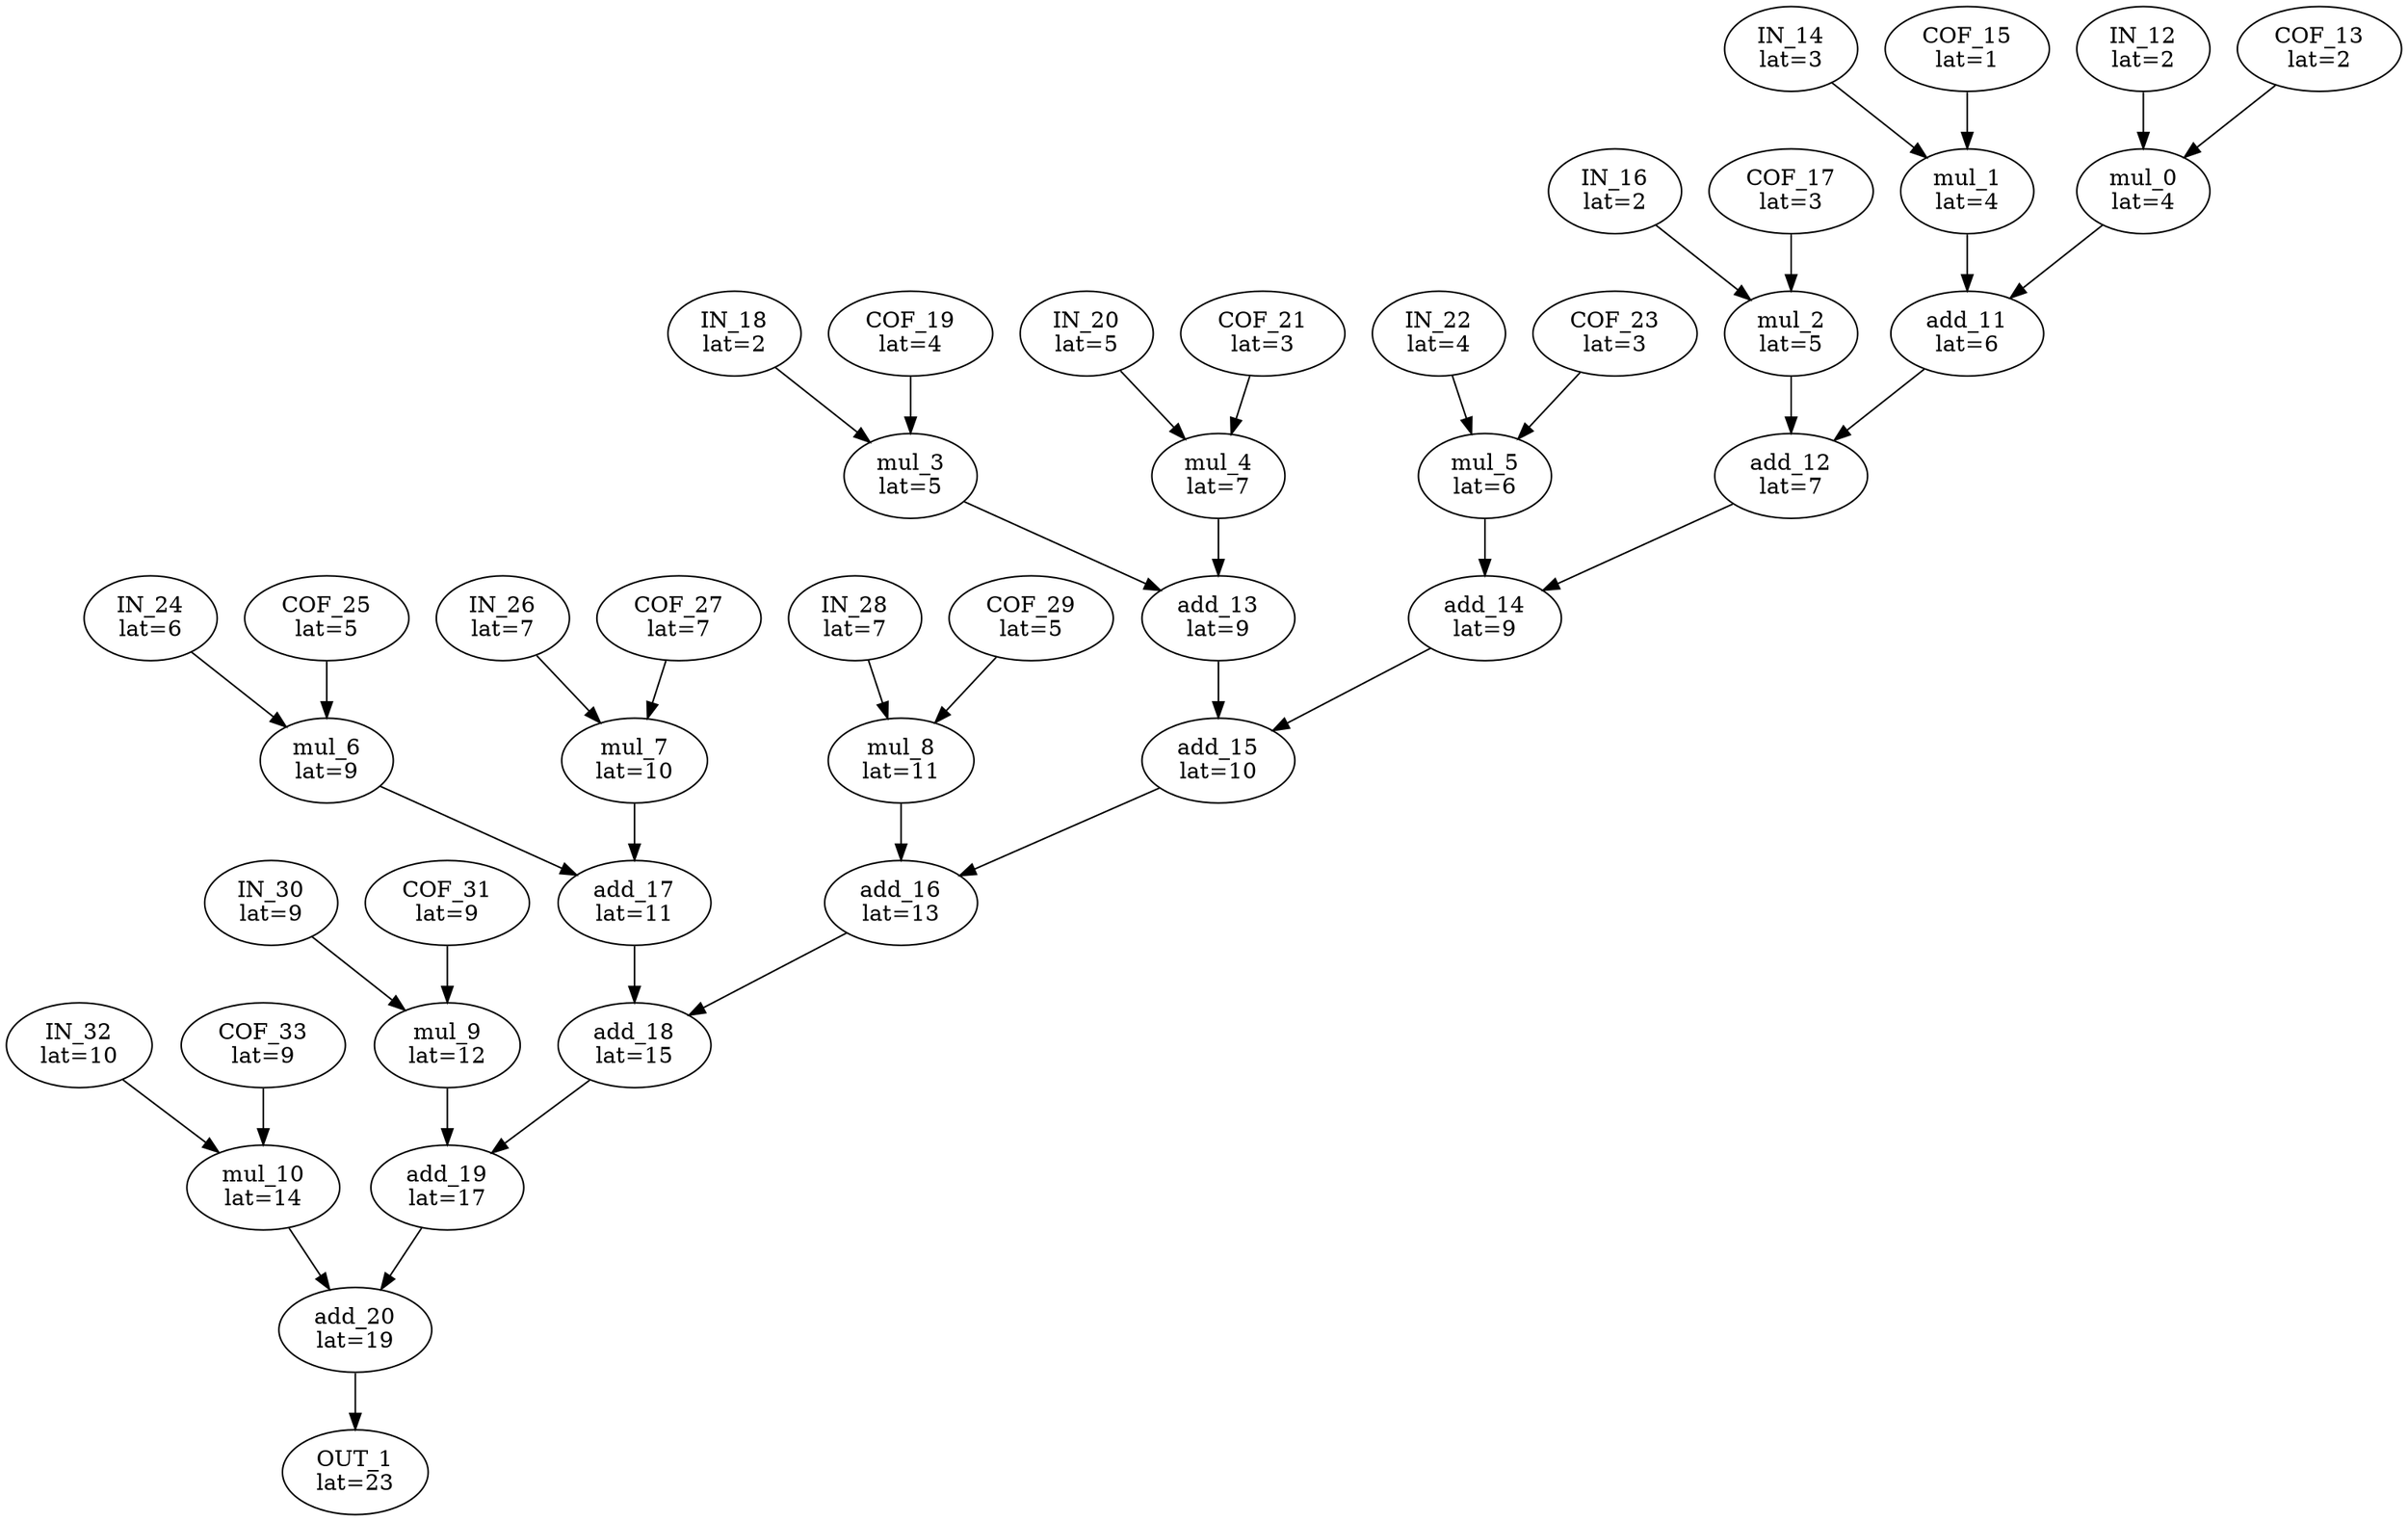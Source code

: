 Digraph G {
"mul_0"[label = "\N\nlat=4"];
"IN_12"->"mul_0";
"COF_13"->"mul_0";
"mul_1"[label = "\N\nlat=4"];
"IN_14"->"mul_1";
"COF_15"->"mul_1";
"mul_2"[label = "\N\nlat=5"];
"IN_16"->"mul_2";
"COF_17"->"mul_2";
"mul_3"[label = "\N\nlat=5"];
"IN_18"->"mul_3";
"COF_19"->"mul_3";
"mul_4"[label = "\N\nlat=7"];
"IN_20"->"mul_4";
"COF_21"->"mul_4";
"mul_5"[label = "\N\nlat=6"];
"IN_22"->"mul_5";
"COF_23"->"mul_5";
"mul_6"[label = "\N\nlat=9"];
"IN_24"->"mul_6";
"COF_25"->"mul_6";
"mul_7"[label = "\N\nlat=10"];
"IN_26"->"mul_7";
"COF_27"->"mul_7";
"mul_8"[label = "\N\nlat=11"];
"IN_28"->"mul_8";
"COF_29"->"mul_8";
"mul_9"[label = "\N\nlat=12"];
"IN_30"->"mul_9";
"COF_31"->"mul_9";
"mul_10"[label = "\N\nlat=14"];
"IN_32"->"mul_10";
"COF_33"->"mul_10";
"add_11"[label = "\N\nlat=6"];
"mul_0"->"add_11";
"mul_1"->"add_11";
"add_12"[label = "\N\nlat=7"];
"mul_2"->"add_12";
"add_11"->"add_12";
"add_13"[label = "\N\nlat=9"];
"mul_3"->"add_13";
"mul_4"->"add_13";
"add_14"[label = "\N\nlat=9"];
"mul_5"->"add_14";
"add_12"->"add_14";
"add_15"[label = "\N\nlat=10"];
"add_13"->"add_15";
"add_14"->"add_15";
"add_16"[label = "\N\nlat=13"];
"mul_8"->"add_16";
"add_15"->"add_16";
"add_17"[label = "\N\nlat=11"];
"mul_6"->"add_17";
"mul_7"->"add_17";
"add_18"[label = "\N\nlat=15"];
"add_16"->"add_18";
"add_17"->"add_18";
"add_19"[label = "\N\nlat=17"];
"mul_9"->"add_19";
"add_18"->"add_19";
"add_20"[label = "\N\nlat=19"];
"mul_10"->"add_20";
"add_19"->"add_20";
"IN_12"[label = "\N\nlat=2"];
"COF_13"[label = "\N\nlat=2"];
"IN_14"[label = "\N\nlat=3"];
"COF_15"[label = "\N\nlat=1"];
"IN_16"[label = "\N\nlat=2"];
"COF_17"[label = "\N\nlat=3"];
"IN_18"[label = "\N\nlat=2"];
"COF_19"[label = "\N\nlat=4"];
"IN_20"[label = "\N\nlat=5"];
"COF_21"[label = "\N\nlat=3"];
"IN_22"[label = "\N\nlat=4"];
"COF_23"[label = "\N\nlat=3"];
"IN_24"[label = "\N\nlat=6"];
"COF_25"[label = "\N\nlat=5"];
"IN_26"[label = "\N\nlat=7"];
"COF_27"[label = "\N\nlat=7"];
"IN_28"[label = "\N\nlat=7"];
"COF_29"[label = "\N\nlat=5"];
"IN_30"[label = "\N\nlat=9"];
"COF_31"[label = "\N\nlat=9"];
"IN_32"[label = "\N\nlat=10"];
"COF_33"[label = "\N\nlat=9"];
"OUT_1"[label = "\N\nlat=23"];
"add_20"->"OUT_1";
}
